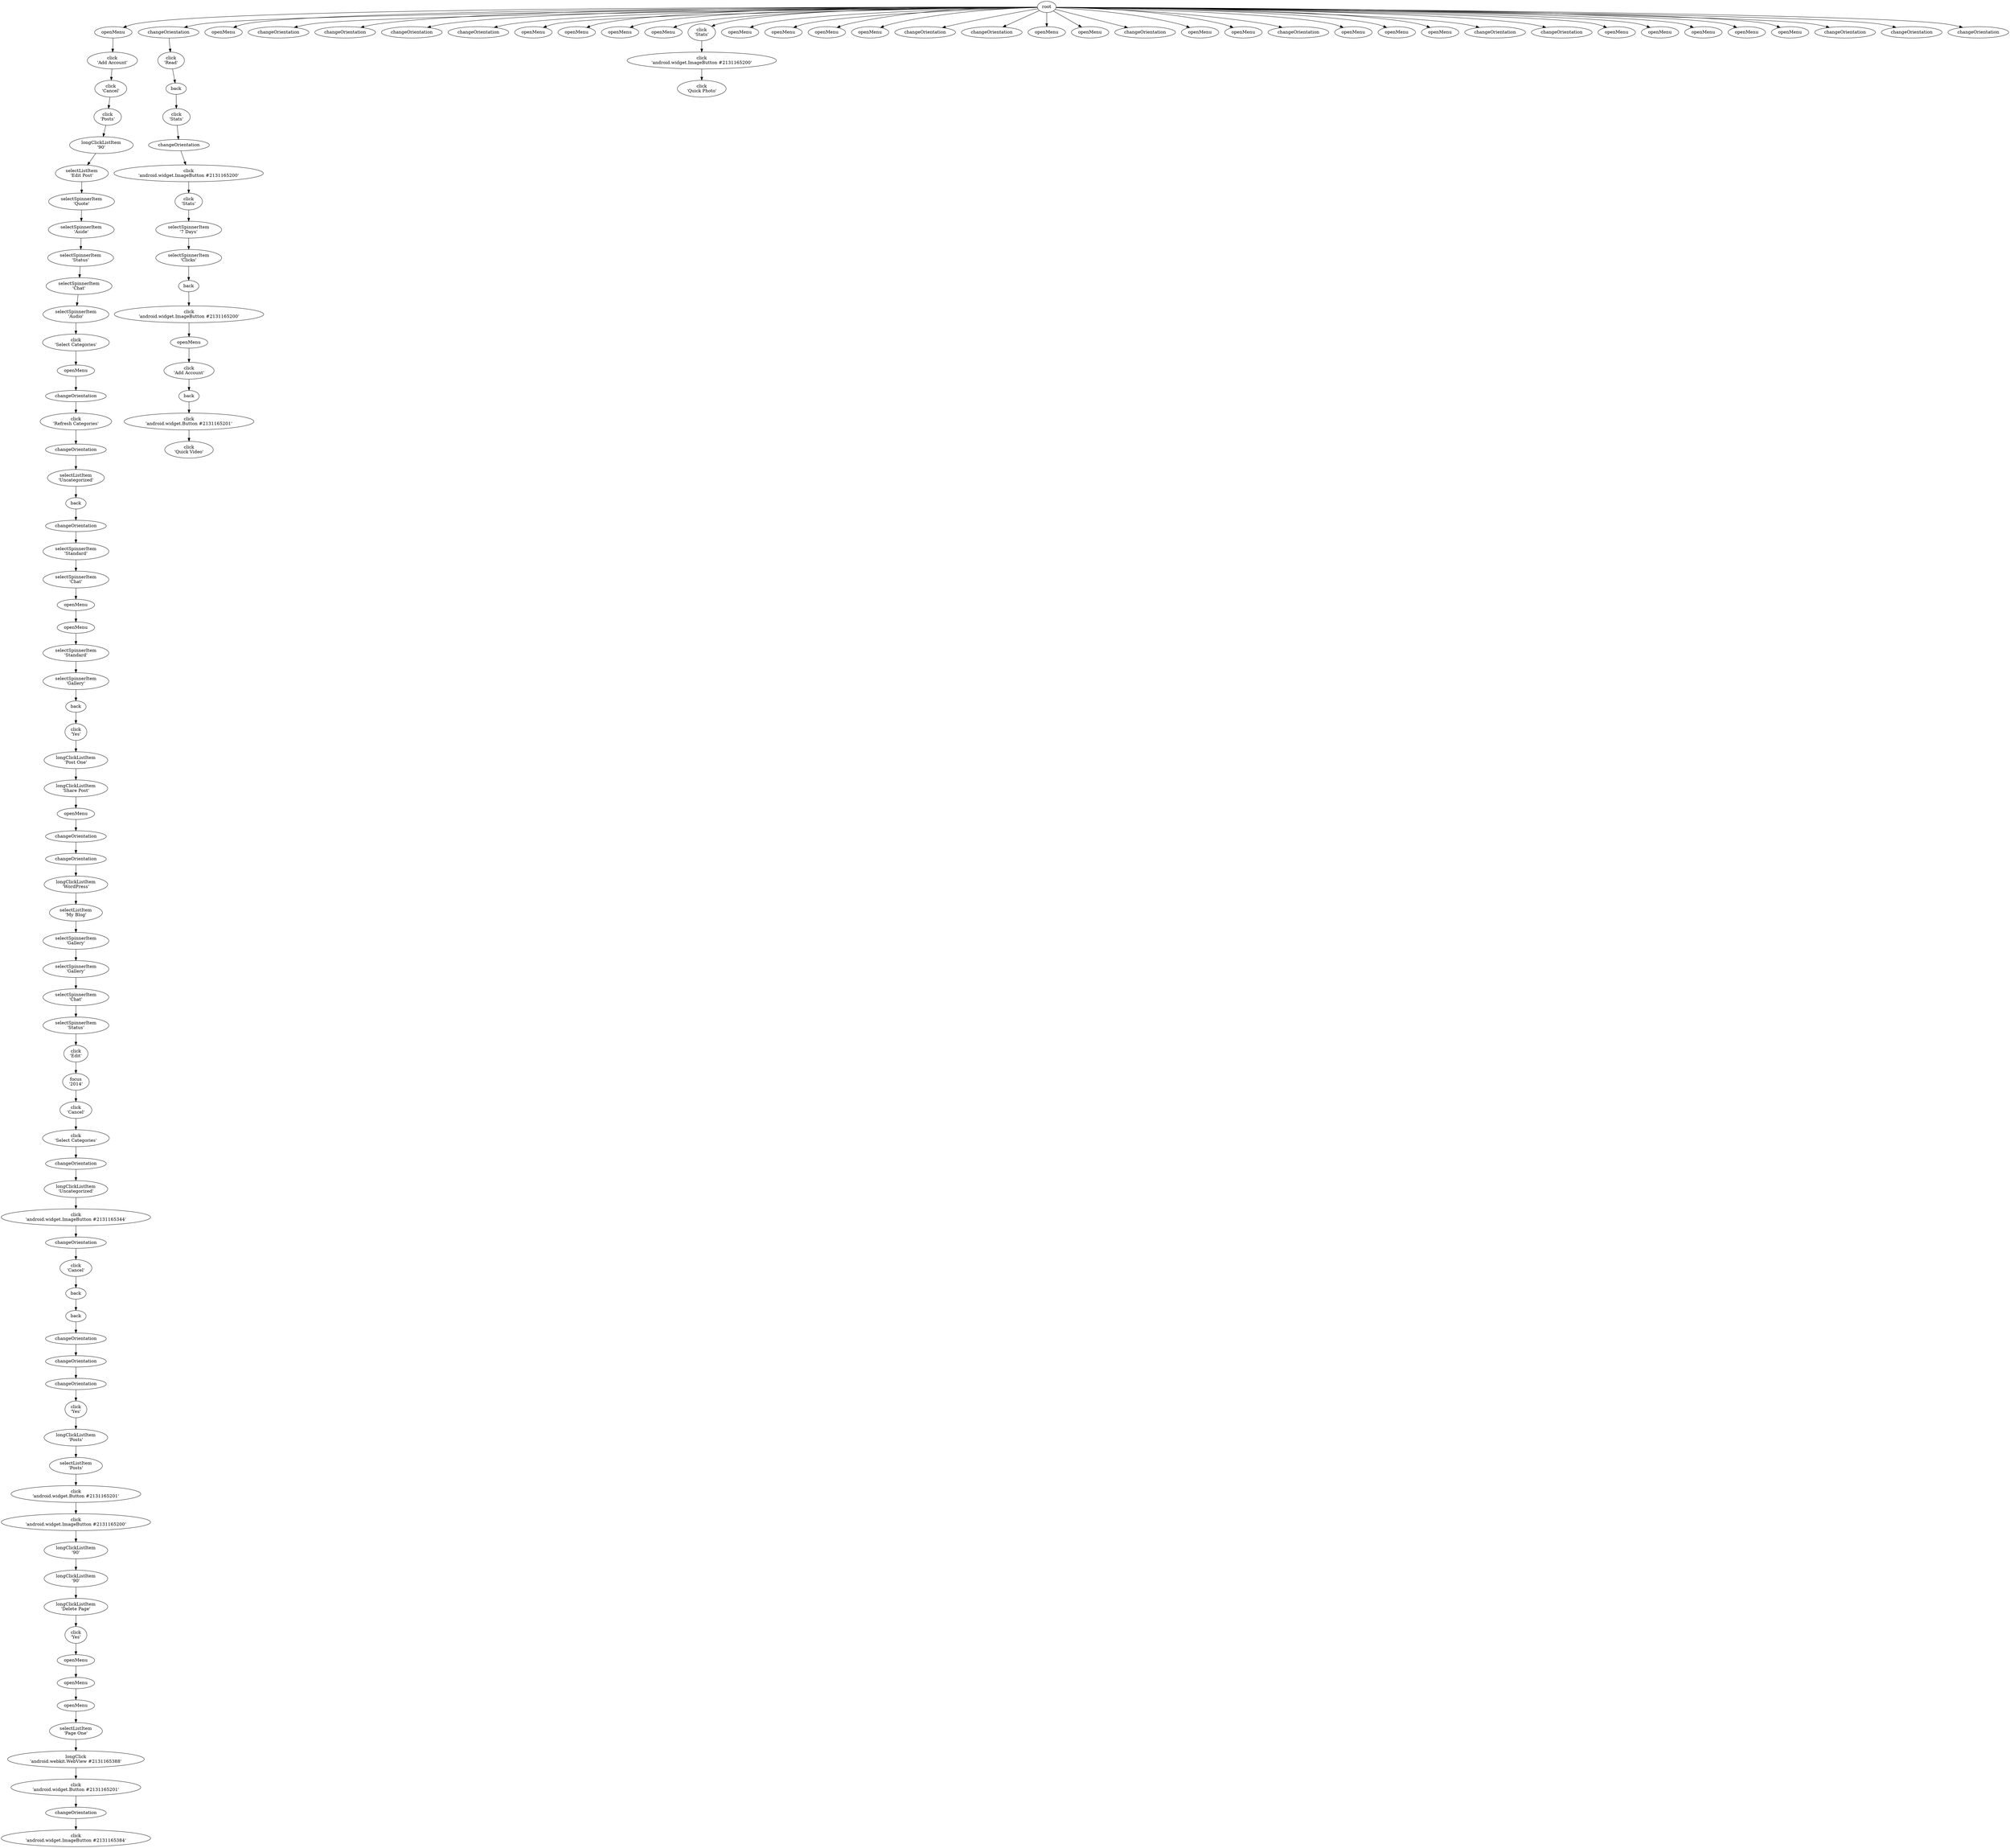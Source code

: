 digraph EFG {

## Edges

	root -> e0;
	e0 -> e2;
	e2 -> e15;
	e15 -> e27;
	e27 -> e41;
	e41 -> e49;
	e49 -> e67;
	e67 -> e78;
	e78 -> e103;
	e103 -> e114;
	e114 -> e130;
	e130 -> e144;
	e144 -> e161;
	e161 -> e166;
	e166 -> e167;
	e167 -> e173;
	e173 -> e175;
	e175 -> e189;
	e189 -> e208;
	e208 -> e218;
	e218 -> e231;
	e231 -> e258;
	e258 -> e275;
	e275 -> e286;
	e286 -> e300;
	e300 -> e325;
	e325 -> e328;
	e328 -> e340;
	e340 -> e351;
	e351 -> e356;
	e356 -> e360;
	e360 -> e363;
	e363 -> e367;
	e367 -> e372;
	e372 -> e384;
	e384 -> e401;
	e401 -> e417;
	e417 -> e440;
	e440 -> e448;
	e448 -> e470;
	e470 -> e487;
	e487 -> e492;
	e492 -> e510;
	e510 -> e514;
	e514 -> e524;
	e524 -> e536;
	e536 -> e541;
	e541 -> e551;
	e551 -> e568;
	e568 -> e575;
	e575 -> e580;
	e580 -> e585;
	e585 -> e586;
	e586 -> e598;
	e598 -> e610;
	e610 -> e644;
	e644 -> e662;
	e662 -> e678;
	e678 -> e706;
	e706 -> e716;
	e716 -> e721;
	e721 -> e727;
	e727 -> e730;
	e730 -> e734;
	e734 -> e739;
	e739 -> e755;
	e755 -> e767;
	e767 -> e780;
	e780 -> e781;
	root -> e792;
	e792 -> e804;
	e804 -> e810;
	e810 -> e825;
	e825 -> e833;
	e833 -> e834;
	e834 -> e851;
	e851 -> e861;
	e861 -> e876;
	e876 -> e903;
	e903 -> e906;
	e906 -> e925;
	e925 -> e927;
	e927 -> e942;
	e942 -> e946;
	e946 -> e967;
	root -> e977;
	root -> e980;
	root -> e982;
	root -> e984;
	root -> e986;
	root -> e987;
	root -> e989;
	root -> e991;
	root -> e993;
	root -> e1007;
	e1007 -> e1010;
	e1010 -> e1020;
	root -> e1031;
	root -> e1033;
	root -> e1035;
	root -> e1037;
	root -> e1040;
	root -> e1042;
	root -> e1043;
	root -> e1045;
	root -> e1048;
	root -> e1049;
	root -> e1051;
	root -> e1054;
	root -> e1055;
	root -> e1057;
	root -> e1059;
	root -> e1062;
	root -> e1064;
	root -> e1065;
	root -> e1067;
	root -> e1069;
	root -> e1071;
	root -> e1073;
	root -> e1076;
	root -> e1078;
	root -> e1080;

## Nodes

	e1048 [label="changeOrientation"];
	e1049 [label="openMenu"];
	e340 [label="longClickListItem\n'Post One'"];
	e739 [label="selectListItem\n'Page One'"];
	e1040 [label="changeOrientation"];
	e734 [label="openMenu"];
	e861 [label="selectSpinnerItem\n'7 Days'"];
	e1042 [label="changeOrientation"];
	e1043 [label="openMenu"];
	e1045 [label="openMenu"];
	e536 [label="changeOrientation"];
	e208 [label="changeOrientation"];
	e470 [label="focus\n'2014'"];
	e730 [label="openMenu"];
	e678 [label="longClickListItem\n'90'"];
	e144 [label="click\n'Select Categories'"];
	e967 [label="click\n'Quick Video'"];
	e1059 [label="openMenu"];
	e1054 [label="changeOrientation"];
	e1051 [label="openMenu"];
	e851 [label="click\n'Stats'"];
	e1057 [label="openMenu"];
	e541 [label="click\n'Cancel'"];
	e1055 [label="openMenu"];
	e487 [label="click\n'Cancel'"];
	e161 [label="openMenu"];
	e130 [label="selectSpinnerItem\n'Audio'"];
	e78 [label="selectSpinnerItem\n'Aside'"];
	e401 [label="selectSpinnerItem\n'Gallery'"];
	e167 [label="click\n'Refresh Categories'"];
	e166 [label="changeOrientation"];
	e982 [label="changeOrientation"];
	e610 [label="selectListItem\n'Posts'"];
	e980 [label="changeOrientation"];
	e15 [label="click\n'Cancel'"];
	e792 [label="changeOrientation"];
	e510 [label="changeOrientation"];
	e716 [label="longClickListItem\n'Delete Page'"];
	e1020 [label="click\n'Quick Photo'"];
	e275 [label="openMenu"];
	e492 [label="click\n'Select Categories'"];
	e514 [label="longClickListItem\n'Uncategorized'"];
	e328 [label="click\n'Yes'"];
	e598 [label="longClickListItem\n'Posts'"];
	e989 [label="openMenu"];
	e986 [label="changeOrientation"];
	e175 [label="selectListItem\n'Uncategorized'"];
	e987 [label="openMenu"];
	e984 [label="changeOrientation"];
	e417 [label="selectSpinnerItem\n'Chat'"];
	e325 [label="back"];
	e173 [label="changeOrientation"];
	e906 [label="click\n'android.widget.ImageButton #2131165200'"];
	e1037 [label="openMenu"];
	e27 [label="click\n'Posts'"];
	e1035 [label="openMenu"];
	e1033 [label="openMenu"];
	e727 [label="openMenu"];
	e1031 [label="openMenu"];
	e721 [label="click\n'Yes'"];
	e903 [label="back"];
	e286 [label="selectSpinnerItem\n'Standard'"];
	e833 [label="changeOrientation"];
	e218 [label="selectSpinnerItem\n'Standard'"];
	e834 [label="click\n'android.widget.ImageButton #2131165200'"];
	e524 [label="click\n'android.widget.ImageButton #2131165344'"];
	e189 [label="back"];
	e977 [label="openMenu"];
	e114 [label="selectSpinnerItem\n'Chat'"];
	e384 [label="selectSpinnerItem\n'Gallery'"];
	e810 [label="back"];
	e1007 [label="click\n'Stats'"];
	e103 [label="selectSpinnerItem\n'Status'"];
	e575 [label="changeOrientation"];
	e300 [label="selectSpinnerItem\n'Gallery'"];
	e706 [label="longClickListItem\n'90'"];
	e1010 [label="click\n'android.widget.ImageButton #2131165200'"];
	e41 [label="longClickListItem\n'90'"];
	e925 [label="openMenu"];
	e448 [label="click\n'Edit'"];
	e231 [label="selectSpinnerItem\n'Chat'"];
	e372 [label="selectListItem\n'My Blog'"];
	e49 [label="selectListItem\n'Edit Post'"];
	e927 [label="click\n'Add Account'"];
	e991 [label="openMenu"];
	e644 [label="click\n'android.widget.Button #2131165201'"];
	e993 [label="openMenu"];
	e825 [label="click\n'Stats'"];
	e580 [label="changeOrientation"];
	e2 [label="click\n'Add Account'"];
	e586 [label="click\n'Yes'"];
	e0 [label="openMenu"];
	e585 [label="changeOrientation"];
	e781 [label="click\n'android.widget.ImageButton #2131165384'"];
	e780 [label="changeOrientation"];
	e440 [label="selectSpinnerItem\n'Status'"];
	e755 [label="longClick\n'android.webkit.WebView #2131165388'"];
	e1071 [label="openMenu"];
	e367 [label="longClickListItem\n'WordPress'"];
	e363 [label="changeOrientation"];
	e360 [label="changeOrientation"];
	e1069 [label="openMenu"];
	e551 [label="back"];
	e1067 [label="openMenu"];
	e1065 [label="openMenu"];
	e1064 [label="changeOrientation"];
	e1062 [label="changeOrientation"];
	e67 [label="selectSpinnerItem\n'Quote'"];
	e942 [label="back"];
	e767 [label="click\n'android.widget.Button #2131165201'"];
	e946 [label="click\n'android.widget.Button #2131165201'"];
	e1080 [label="changeOrientation"];
	e804 [label="click\n'Read'"];
	e356 [label="openMenu"];
	e568 [label="back"];
	e351 [label="longClickListItem\n'Share Post'"];
	e1078 [label="changeOrientation"];
	e662 [label="click\n'android.widget.ImageButton #2131165200'"];
	e1073 [label="openMenu"];
	e1076 [label="changeOrientation"];
	e258 [label="openMenu"];
	e876 [label="selectSpinnerItem\n'Clicks'"];

}

